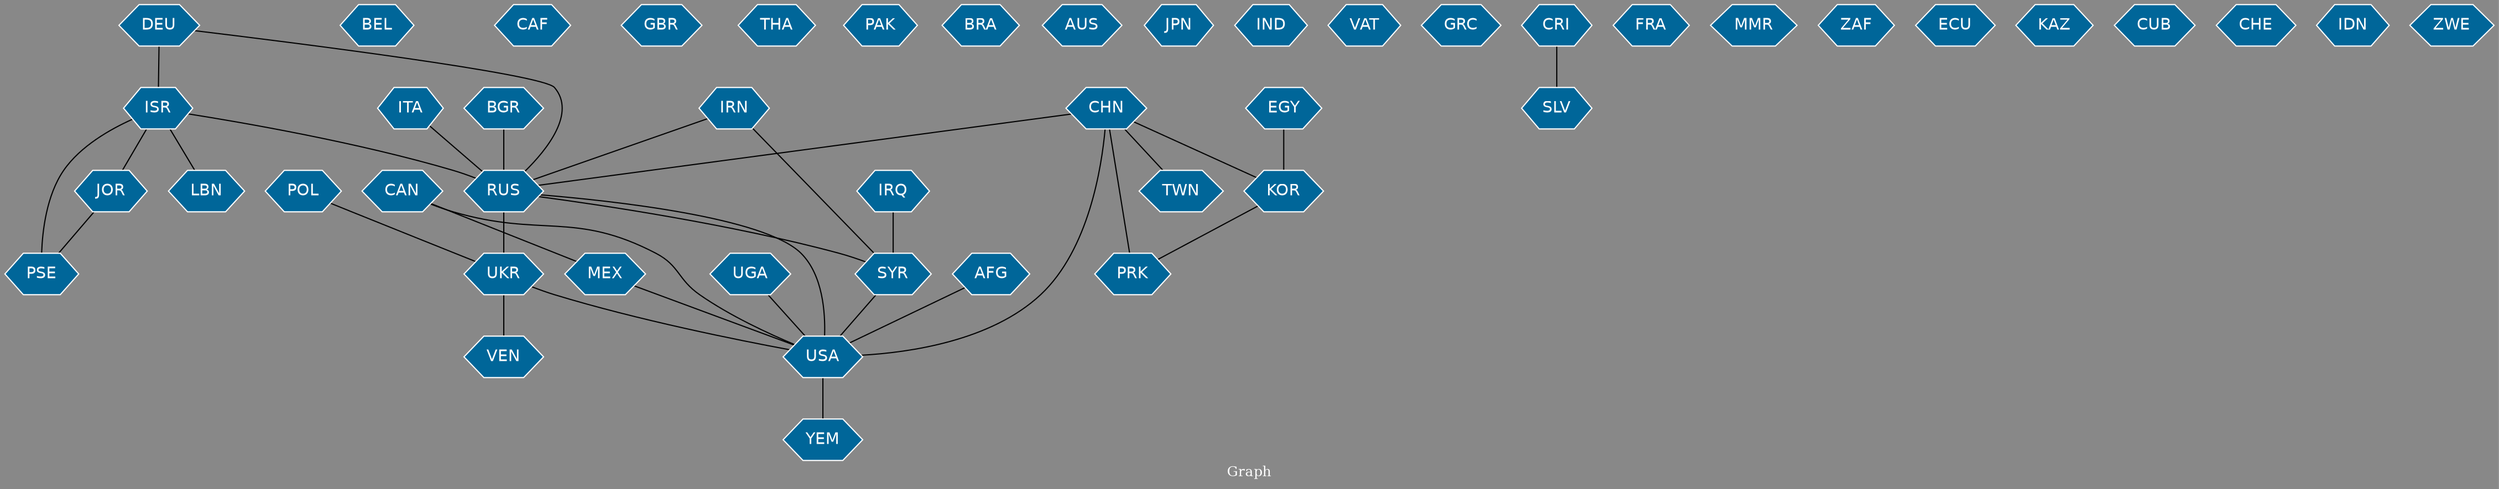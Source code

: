 // Countries together in item graph
graph {
	graph [bgcolor="#888888" fontcolor=white fontsize=12 label="Graph" outputorder=edgesfirst overlap=prism]
	node [color=white fillcolor="#006699" fontcolor=white fontname=Helvetica shape=hexagon style=filled]
	edge [arrowhead=open color=black fontcolor=white fontname=Courier fontsize=12]
		ISR [label=ISR]
		JOR [label=JOR]
		PSE [label=PSE]
		PRK [label=PRK]
		AFG [label=AFG]
		SYR [label=SYR]
		RUS [label=RUS]
		USA [label=USA]
		KOR [label=KOR]
		YEM [label=YEM]
		BEL [label=BEL]
		UKR [label=UKR]
		CAF [label=CAF]
		GBR [label=GBR]
		MEX [label=MEX]
		VEN [label=VEN]
		THA [label=THA]
		PAK [label=PAK]
		LBN [label=LBN]
		BRA [label=BRA]
		IRN [label=IRN]
		AUS [label=AUS]
		JPN [label=JPN]
		UGA [label=UGA]
		POL [label=POL]
		CHN [label=CHN]
		IND [label=IND]
		VAT [label=VAT]
		GRC [label=GRC]
		DEU [label=DEU]
		IRQ [label=IRQ]
		SLV [label=SLV]
		TWN [label=TWN]
		FRA [label=FRA]
		MMR [label=MMR]
		EGY [label=EGY]
		CRI [label=CRI]
		ZAF [label=ZAF]
		ITA [label=ITA]
		ECU [label=ECU]
		KAZ [label=KAZ]
		CUB [label=CUB]
		CHE [label=CHE]
		CAN [label=CAN]
		IDN [label=IDN]
		BGR [label=BGR]
		ZWE [label=ZWE]
			IRN -- RUS [weight=1]
			SYR -- USA [weight=1]
			UKR -- VEN [weight=2]
			ISR -- PSE [weight=3]
			ISR -- JOR [weight=1]
			DEU -- RUS [weight=1]
			CHN -- USA [weight=5]
			ITA -- RUS [weight=2]
			CAN -- USA [weight=1]
			RUS -- SYR [weight=4]
			UGA -- USA [weight=3]
			CHN -- TWN [weight=2]
			EGY -- KOR [weight=1]
			KOR -- PRK [weight=2]
			MEX -- USA [weight=2]
			CHN -- RUS [weight=1]
			RUS -- USA [weight=2]
			CAN -- MEX [weight=1]
			UKR -- USA [weight=1]
			RUS -- UKR [weight=19]
			BGR -- RUS [weight=1]
			IRQ -- SYR [weight=3]
			CHN -- PRK [weight=6]
			USA -- YEM [weight=4]
			POL -- UKR [weight=2]
			IRN -- SYR [weight=1]
			CHN -- KOR [weight=3]
			CRI -- SLV [weight=1]
			AFG -- USA [weight=2]
			ISR -- LBN [weight=2]
			JOR -- PSE [weight=1]
			DEU -- ISR [weight=1]
			ISR -- RUS [weight=1]
}